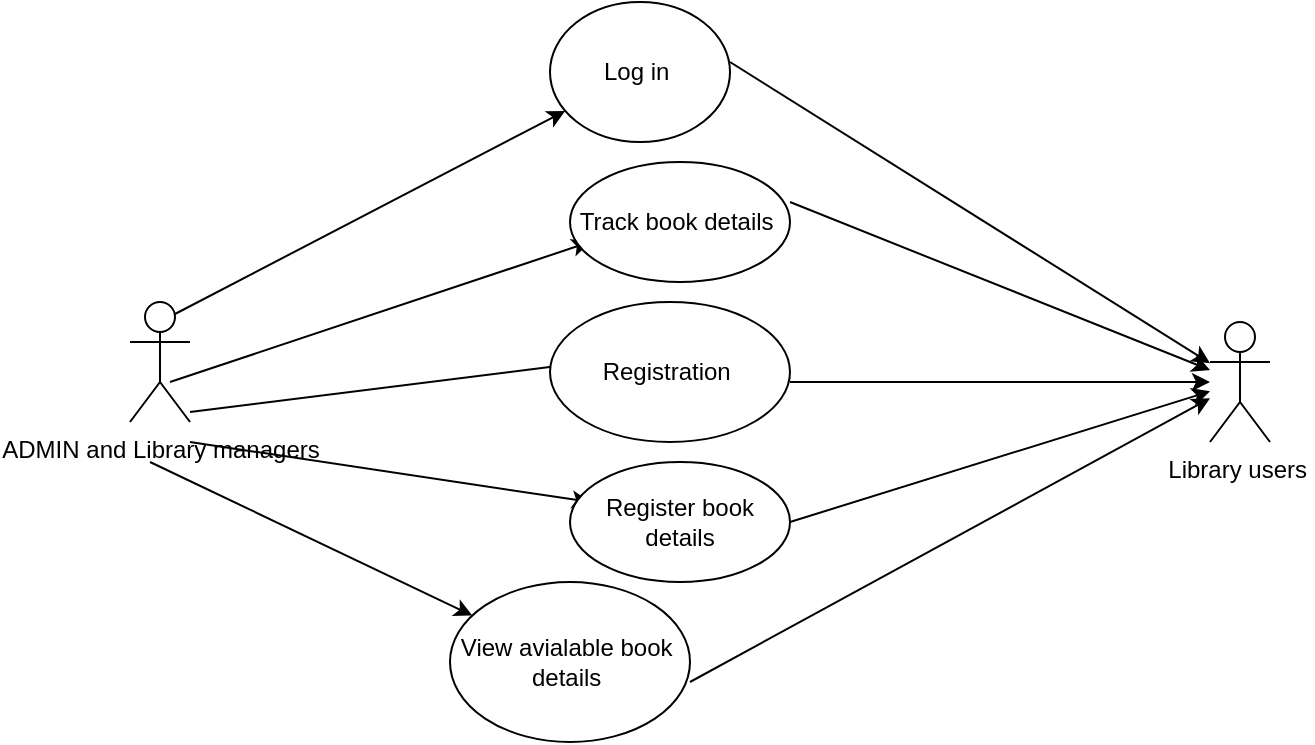 <mxfile version="20.8.16" type="device"><diagram name="Page-1" id="VLeJVYcRe9oILLpZsqef"><mxGraphModel dx="1104" dy="516" grid="1" gridSize="10" guides="1" tooltips="1" connect="1" arrows="1" fold="1" page="1" pageScale="1" pageWidth="850" pageHeight="1100" math="0" shadow="0"><root><mxCell id="0"/><mxCell id="1" parent="0"/><mxCell id="Rz_0v5oVWgAgIfnVwIsn-1" value="ADMIN and Library managers" style="shape=umlActor;verticalLabelPosition=bottom;verticalAlign=top;html=1;outlineConnect=0;" vertex="1" parent="1"><mxGeometry x="150" y="240" width="30" height="60" as="geometry"/></mxCell><mxCell id="Rz_0v5oVWgAgIfnVwIsn-2" value="Library users&amp;nbsp;" style="shape=umlActor;verticalLabelPosition=bottom;verticalAlign=top;html=1;outlineConnect=0;" vertex="1" parent="1"><mxGeometry x="690" y="250" width="30" height="60" as="geometry"/></mxCell><mxCell id="Rz_0v5oVWgAgIfnVwIsn-12" value="" style="endArrow=classic;html=1;rounded=0;exitX=0.75;exitY=0.1;exitDx=0;exitDy=0;exitPerimeter=0;" edge="1" parent="1" source="Rz_0v5oVWgAgIfnVwIsn-1" target="Rz_0v5oVWgAgIfnVwIsn-13"><mxGeometry width="50" height="50" relative="1" as="geometry"><mxPoint x="400" y="290" as="sourcePoint"/><mxPoint x="390" y="130" as="targetPoint"/></mxGeometry></mxCell><mxCell id="Rz_0v5oVWgAgIfnVwIsn-13" value="Log in&amp;nbsp;" style="ellipse;whiteSpace=wrap;html=1;" vertex="1" parent="1"><mxGeometry x="360" y="90" width="90" height="70" as="geometry"/></mxCell><mxCell id="Rz_0v5oVWgAgIfnVwIsn-14" value="" style="endArrow=classic;html=1;rounded=0;" edge="1" parent="1"><mxGeometry width="50" height="50" relative="1" as="geometry"><mxPoint x="170" y="280" as="sourcePoint"/><mxPoint x="380" y="210" as="targetPoint"/></mxGeometry></mxCell><mxCell id="Rz_0v5oVWgAgIfnVwIsn-15" value="" style="endArrow=classic;html=1;rounded=0;" edge="1" parent="1"><mxGeometry width="50" height="50" relative="1" as="geometry"><mxPoint x="180" y="295" as="sourcePoint"/><mxPoint x="380" y="270" as="targetPoint"/></mxGeometry></mxCell><mxCell id="Rz_0v5oVWgAgIfnVwIsn-16" value="" style="endArrow=classic;html=1;rounded=0;" edge="1" parent="1"><mxGeometry width="50" height="50" relative="1" as="geometry"><mxPoint x="180" y="310" as="sourcePoint"/><mxPoint x="380" y="340" as="targetPoint"/></mxGeometry></mxCell><mxCell id="Rz_0v5oVWgAgIfnVwIsn-17" value="" style="endArrow=classic;html=1;rounded=0;" edge="1" parent="1" target="Rz_0v5oVWgAgIfnVwIsn-18"><mxGeometry width="50" height="50" relative="1" as="geometry"><mxPoint x="160" y="320" as="sourcePoint"/><mxPoint x="370" y="420" as="targetPoint"/></mxGeometry></mxCell><mxCell id="Rz_0v5oVWgAgIfnVwIsn-18" value="View avialable book&amp;nbsp;&lt;br&gt;details&amp;nbsp;" style="ellipse;whiteSpace=wrap;html=1;" vertex="1" parent="1"><mxGeometry x="310" y="380" width="120" height="80" as="geometry"/></mxCell><mxCell id="Rz_0v5oVWgAgIfnVwIsn-19" value="Registration&amp;nbsp;" style="ellipse;whiteSpace=wrap;html=1;" vertex="1" parent="1"><mxGeometry x="360" y="240" width="120" height="70" as="geometry"/></mxCell><mxCell id="Rz_0v5oVWgAgIfnVwIsn-20" value="Register book details" style="ellipse;whiteSpace=wrap;html=1;" vertex="1" parent="1"><mxGeometry x="370" y="320" width="110" height="60" as="geometry"/></mxCell><mxCell id="Rz_0v5oVWgAgIfnVwIsn-21" value="Track book details&amp;nbsp;" style="ellipse;whiteSpace=wrap;html=1;" vertex="1" parent="1"><mxGeometry x="370" y="170" width="110" height="60" as="geometry"/></mxCell><mxCell id="Rz_0v5oVWgAgIfnVwIsn-22" value="" style="endArrow=classic;html=1;rounded=0;" edge="1" parent="1" target="Rz_0v5oVWgAgIfnVwIsn-2"><mxGeometry width="50" height="50" relative="1" as="geometry"><mxPoint x="480" y="190" as="sourcePoint"/><mxPoint x="530" y="140" as="targetPoint"/></mxGeometry></mxCell><mxCell id="Rz_0v5oVWgAgIfnVwIsn-23" value="" style="endArrow=classic;html=1;rounded=0;" edge="1" parent="1" target="Rz_0v5oVWgAgIfnVwIsn-2"><mxGeometry width="50" height="50" relative="1" as="geometry"><mxPoint x="480" y="280" as="sourcePoint"/><mxPoint x="530" y="230" as="targetPoint"/></mxGeometry></mxCell><mxCell id="Rz_0v5oVWgAgIfnVwIsn-24" value="" style="endArrow=classic;html=1;rounded=0;" edge="1" parent="1" target="Rz_0v5oVWgAgIfnVwIsn-2"><mxGeometry width="50" height="50" relative="1" as="geometry"><mxPoint x="480" y="350" as="sourcePoint"/><mxPoint x="530" y="300" as="targetPoint"/></mxGeometry></mxCell><mxCell id="Rz_0v5oVWgAgIfnVwIsn-25" value="" style="endArrow=classic;html=1;rounded=0;" edge="1" parent="1" target="Rz_0v5oVWgAgIfnVwIsn-2"><mxGeometry width="50" height="50" relative="1" as="geometry"><mxPoint x="430" y="430" as="sourcePoint"/><mxPoint x="480" y="380" as="targetPoint"/></mxGeometry></mxCell><mxCell id="Rz_0v5oVWgAgIfnVwIsn-26" value="" style="endArrow=classic;html=1;rounded=0;" edge="1" parent="1" target="Rz_0v5oVWgAgIfnVwIsn-2"><mxGeometry width="50" height="50" relative="1" as="geometry"><mxPoint x="450" y="120" as="sourcePoint"/><mxPoint x="500" y="70" as="targetPoint"/></mxGeometry></mxCell></root></mxGraphModel></diagram></mxfile>